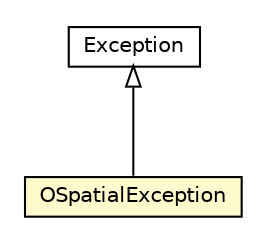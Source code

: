 #!/usr/local/bin/dot
#
# Class diagram 
# Generated by UMLGraph version R5_6-24-gf6e263 (http://www.umlgraph.org/)
#

digraph G {
	edge [fontname="Helvetica",fontsize=10,labelfontname="Helvetica",labelfontsize=10];
	node [fontname="Helvetica",fontsize=10,shape=plaintext];
	nodesep=0.25;
	ranksep=0.5;
	// com.orientechnologies.lucene.exception.OSpatialException
	c3978897 [label=<<table title="com.orientechnologies.lucene.exception.OSpatialException" border="0" cellborder="1" cellspacing="0" cellpadding="2" port="p" bgcolor="lemonChiffon" href="./OSpatialException.html">
		<tr><td><table border="0" cellspacing="0" cellpadding="1">
<tr><td align="center" balign="center"> OSpatialException </td></tr>
		</table></td></tr>
		</table>>, URL="./OSpatialException.html", fontname="Helvetica", fontcolor="black", fontsize=10.0];
	//com.orientechnologies.lucene.exception.OSpatialException extends java.lang.Exception
	c3978992:p -> c3978897:p [dir=back,arrowtail=empty];
	// java.lang.Exception
	c3978992 [label=<<table title="java.lang.Exception" border="0" cellborder="1" cellspacing="0" cellpadding="2" port="p" href="http://java.sun.com/j2se/1.4.2/docs/api/java/lang/Exception.html">
		<tr><td><table border="0" cellspacing="0" cellpadding="1">
<tr><td align="center" balign="center"> Exception </td></tr>
		</table></td></tr>
		</table>>, URL="http://java.sun.com/j2se/1.4.2/docs/api/java/lang/Exception.html", fontname="Helvetica", fontcolor="black", fontsize=10.0];
}

